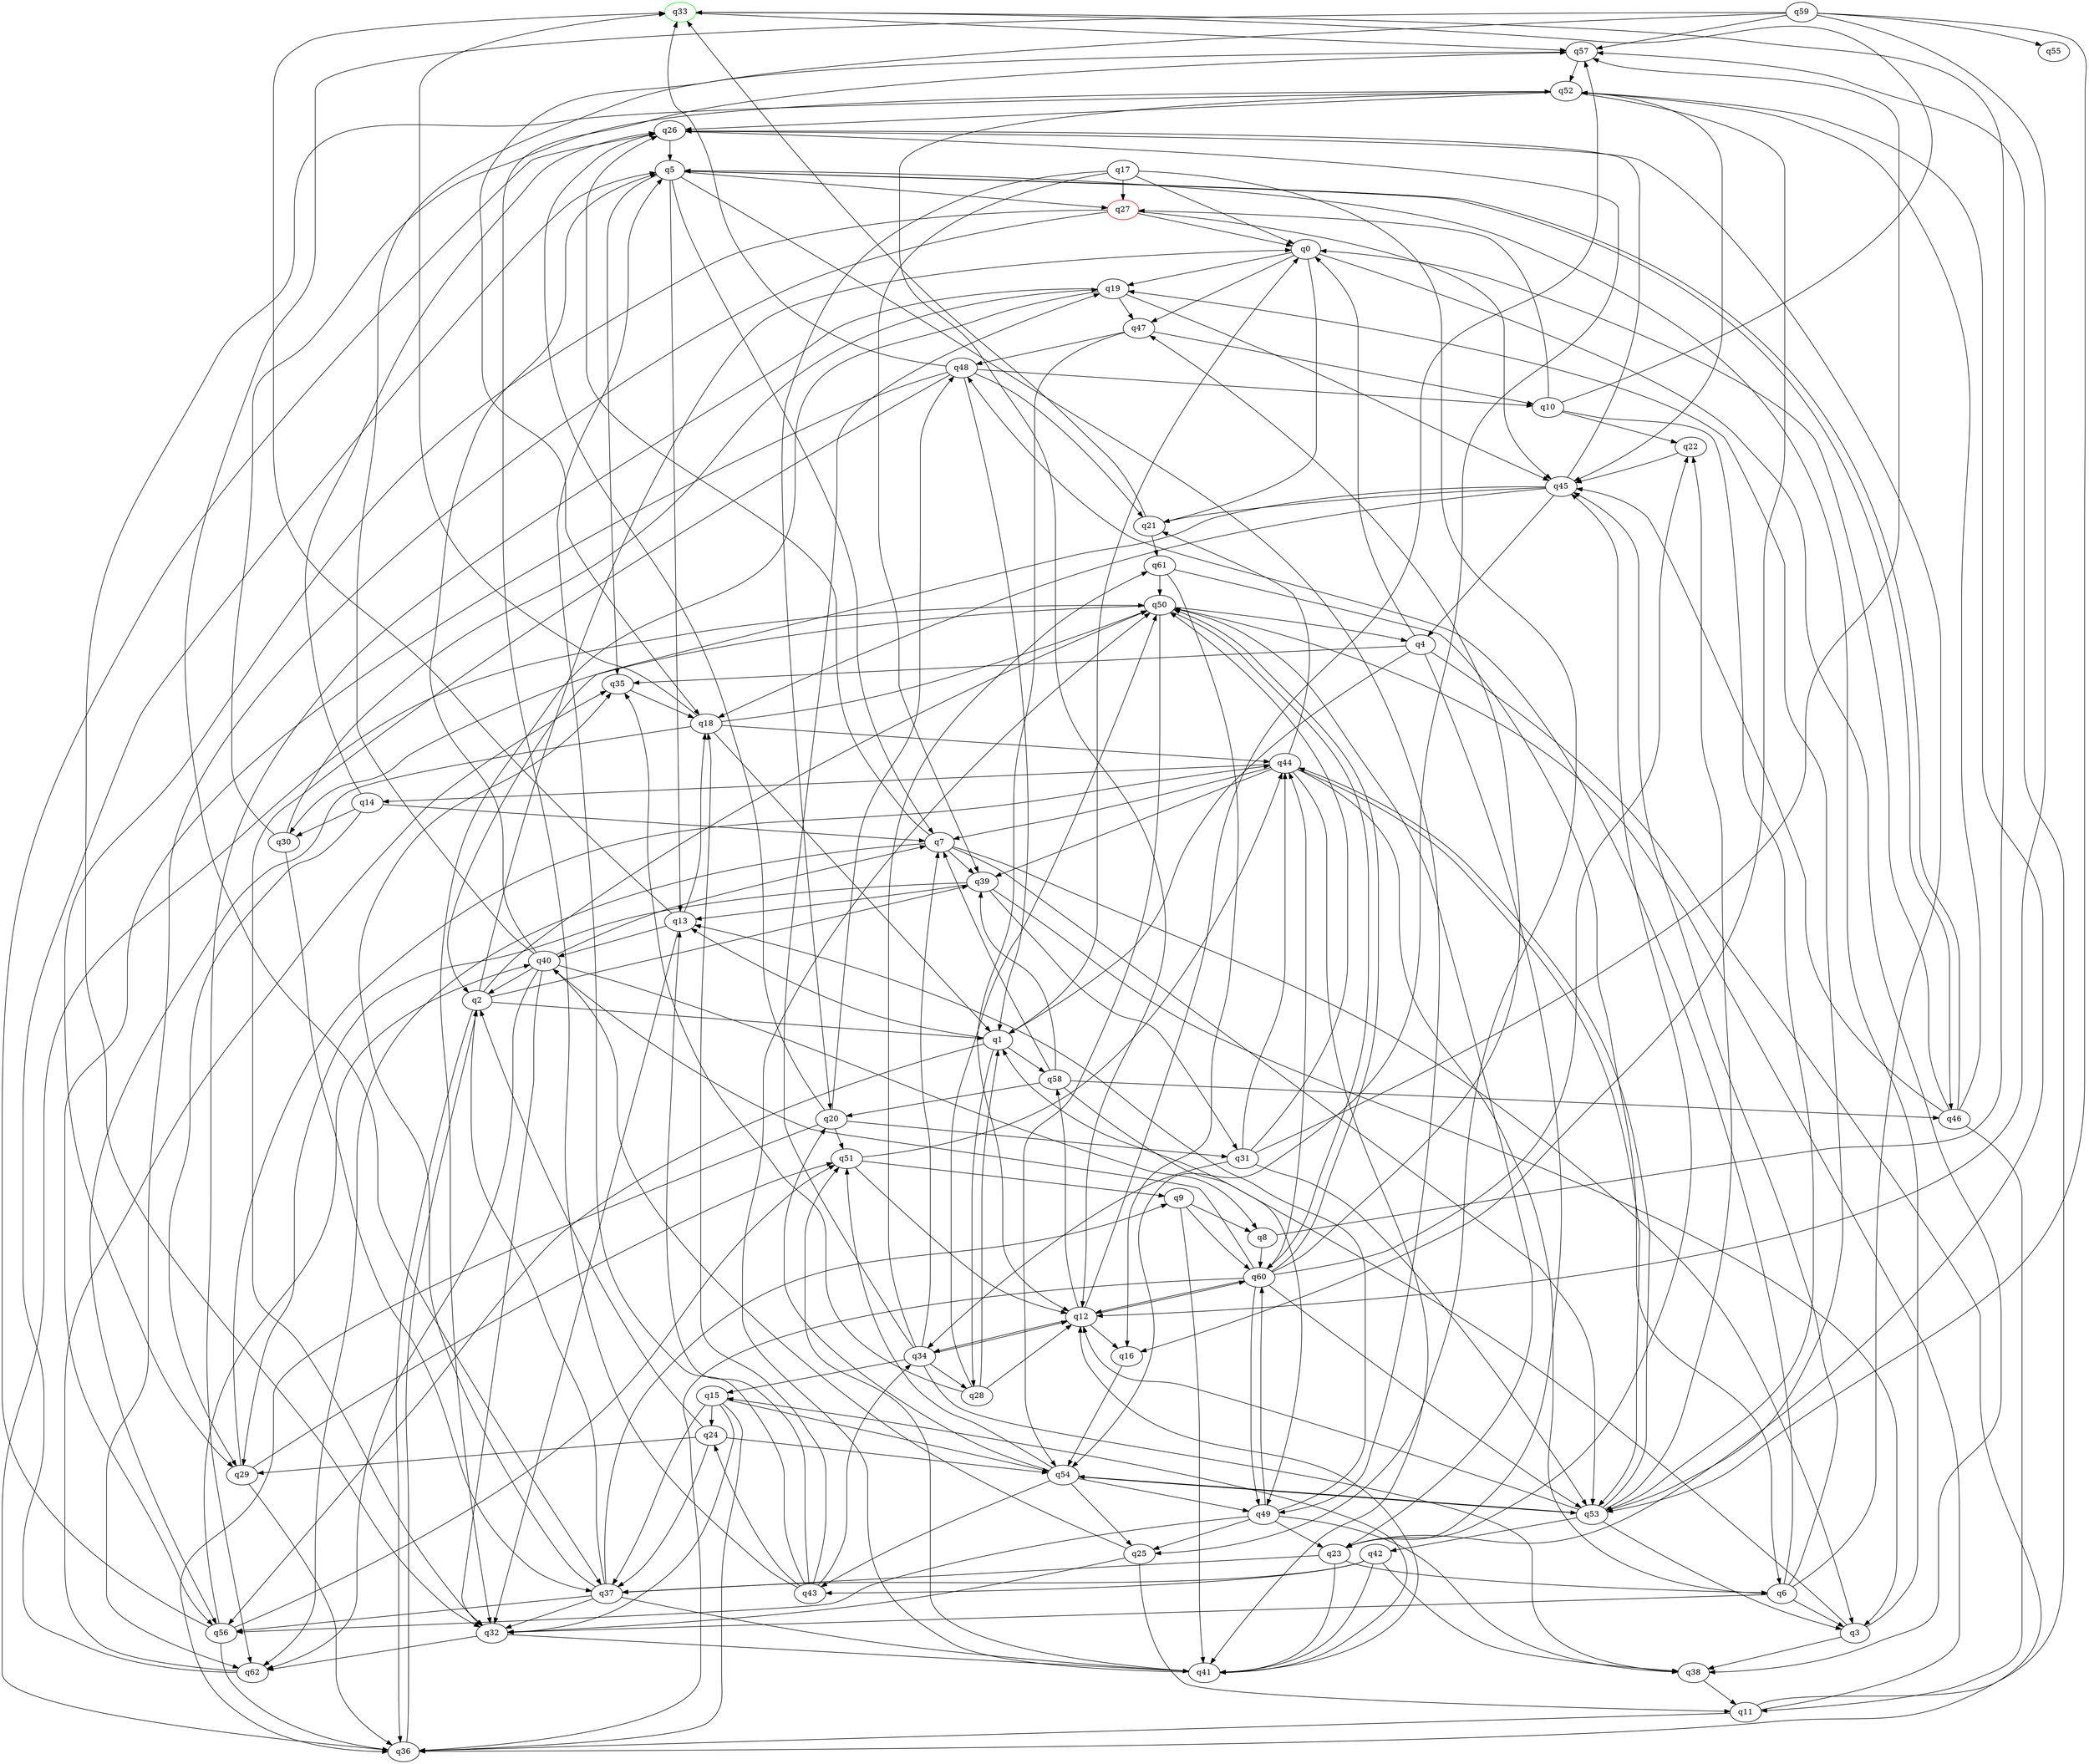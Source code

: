 digraph A{
q33 [initial=1,color=green];
q27 [final=1,color=red];
q0 -> q19;
q0 -> q21;
q0 -> q38;
q0 -> q47;
q1 -> q0;
q1 -> q13;
q1 -> q28;
q1 -> q56;
q1 -> q58;
q2 -> q0;
q2 -> q1;
q2 -> q36;
q2 -> q39;
q2 -> q50;
q3 -> q1;
q3 -> q5;
q3 -> q38;
q4 -> q0;
q4 -> q1;
q4 -> q23;
q4 -> q35;
q4 -> q36;
q5 -> q7;
q5 -> q13;
q5 -> q27;
q5 -> q35;
q5 -> q46;
q5 -> q49;
q6 -> q3;
q6 -> q26;
q6 -> q32;
q6 -> q45;
q6 -> q48;
q7 -> q3;
q7 -> q26;
q7 -> q39;
q7 -> q53;
q7 -> q62;
q8 -> q33;
q8 -> q60;
q9 -> q8;
q9 -> q41;
q9 -> q60;
q10 -> q22;
q10 -> q27;
q10 -> q33;
q10 -> q53;
q11 -> q36;
q11 -> q50;
q11 -> q57;
q12 -> q16;
q12 -> q34;
q12 -> q57;
q12 -> q58;
q12 -> q60;
q13 -> q18;
q13 -> q32;
q13 -> q33;
q13 -> q40;
q14 -> q7;
q14 -> q26;
q14 -> q29;
q14 -> q30;
q15 -> q24;
q15 -> q32;
q15 -> q36;
q15 -> q37;
q15 -> q54;
q16 -> q54;
q17 -> q0;
q17 -> q20;
q17 -> q25;
q17 -> q27;
q17 -> q39;
q18 -> q1;
q18 -> q33;
q18 -> q44;
q18 -> q50;
q18 -> q56;
q19 -> q32;
q19 -> q45;
q19 -> q47;
q19 -> q62;
q20 -> q26;
q20 -> q31;
q20 -> q36;
q20 -> q48;
q20 -> q51;
q21 -> q33;
q21 -> q61;
q22 -> q45;
q23 -> q6;
q23 -> q37;
q23 -> q41;
q23 -> q45;
q23 -> q52;
q24 -> q2;
q24 -> q29;
q24 -> q37;
q24 -> q54;
q25 -> q11;
q25 -> q32;
q25 -> q40;
q26 -> q5;
q26 -> q54;
q27 -> q0;
q27 -> q29;
q27 -> q45;
q27 -> q62;
q28 -> q1;
q28 -> q12;
q28 -> q35;
q28 -> q50;
q29 -> q36;
q29 -> q44;
q29 -> q51;
q30 -> q19;
q30 -> q37;
q30 -> q52;
q31 -> q34;
q31 -> q44;
q31 -> q50;
q31 -> q53;
q31 -> q57;
q32 -> q41;
q32 -> q62;
q33 -> q57;
q34 -> q7;
q34 -> q12;
q34 -> q15;
q34 -> q19;
q34 -> q28;
q34 -> q38;
q34 -> q61;
q35 -> q18;
q36 -> q2;
q36 -> q50;
q37 -> q2;
q37 -> q9;
q37 -> q32;
q37 -> q35;
q37 -> q41;
q37 -> q56;
q38 -> q11;
q39 -> q3;
q39 -> q13;
q39 -> q29;
q39 -> q31;
q40 -> q2;
q40 -> q5;
q40 -> q7;
q40 -> q8;
q40 -> q32;
q40 -> q57;
q40 -> q62;
q41 -> q12;
q41 -> q15;
q41 -> q50;
q41 -> q51;
q42 -> q37;
q42 -> q38;
q42 -> q41;
q42 -> q43;
q43 -> q5;
q43 -> q13;
q43 -> q18;
q43 -> q24;
q43 -> q34;
q43 -> q57;
q44 -> q6;
q44 -> q7;
q44 -> q14;
q44 -> q21;
q44 -> q39;
q44 -> q41;
q44 -> q53;
q45 -> q2;
q45 -> q4;
q45 -> q18;
q45 -> q21;
q45 -> q26;
q46 -> q0;
q46 -> q5;
q46 -> q11;
q46 -> q45;
q46 -> q52;
q47 -> q10;
q47 -> q12;
q47 -> q48;
q48 -> q1;
q48 -> q10;
q48 -> q21;
q48 -> q32;
q48 -> q33;
q48 -> q56;
q49 -> q13;
q49 -> q23;
q49 -> q25;
q49 -> q38;
q49 -> q56;
q49 -> q60;
q50 -> q4;
q50 -> q23;
q50 -> q30;
q50 -> q54;
q50 -> q60;
q51 -> q9;
q51 -> q12;
q51 -> q44;
q52 -> q12;
q52 -> q16;
q52 -> q26;
q52 -> q32;
q52 -> q45;
q53 -> q3;
q53 -> q12;
q53 -> q19;
q53 -> q22;
q53 -> q42;
q53 -> q44;
q53 -> q54;
q54 -> q20;
q54 -> q25;
q54 -> q43;
q54 -> q49;
q54 -> q51;
q54 -> q53;
q56 -> q26;
q56 -> q36;
q56 -> q40;
q56 -> q51;
q57 -> q52;
q58 -> q7;
q58 -> q20;
q58 -> q39;
q58 -> q46;
q58 -> q49;
q59 -> q12;
q59 -> q18;
q59 -> q37;
q59 -> q53;
q59 -> q55;
q59 -> q57;
q60 -> q12;
q60 -> q22;
q60 -> q36;
q60 -> q40;
q60 -> q44;
q60 -> q47;
q60 -> q49;
q60 -> q50;
q60 -> q53;
q61 -> q6;
q61 -> q16;
q61 -> q50;
q62 -> q5;
q62 -> q35;
}